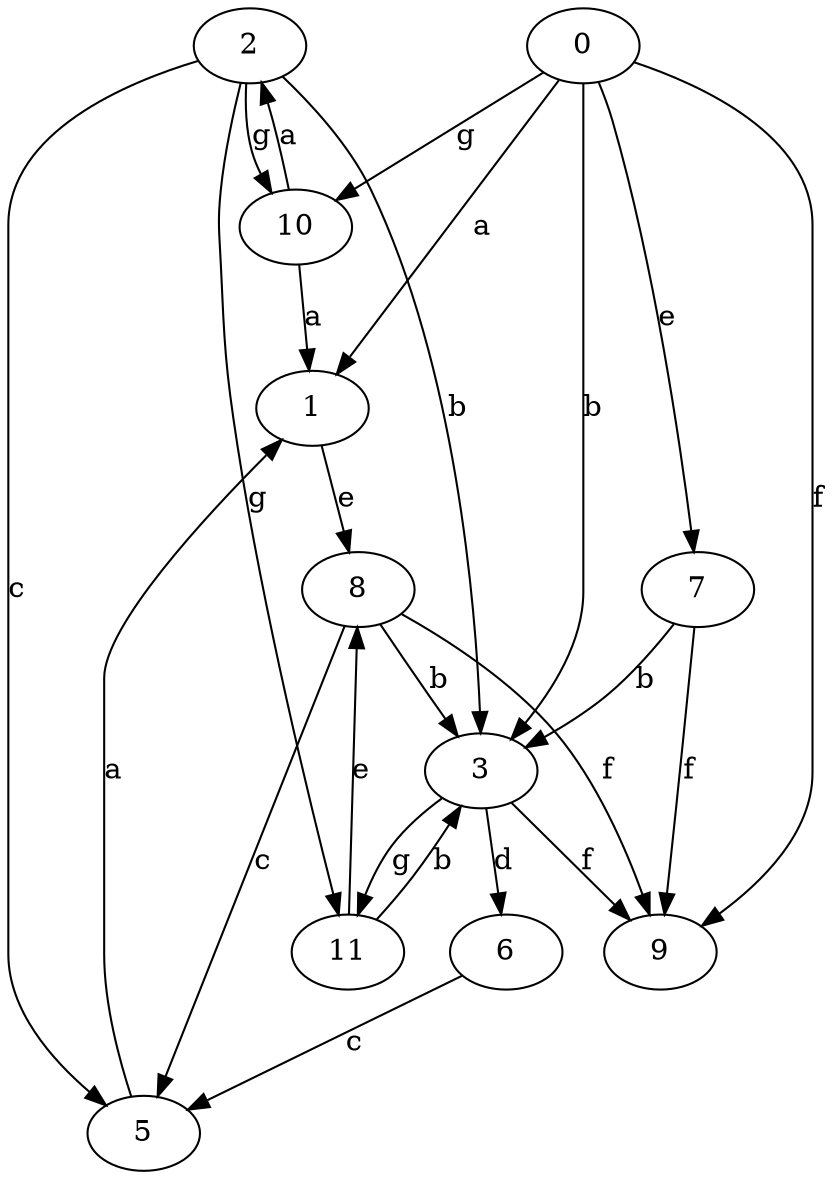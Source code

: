 strict digraph  {
1;
2;
3;
5;
6;
7;
8;
9;
0;
10;
11;
1 -> 8  [label=e];
2 -> 3  [label=b];
2 -> 5  [label=c];
2 -> 10  [label=g];
2 -> 11  [label=g];
3 -> 6  [label=d];
3 -> 9  [label=f];
3 -> 11  [label=g];
5 -> 1  [label=a];
6 -> 5  [label=c];
7 -> 3  [label=b];
7 -> 9  [label=f];
8 -> 3  [label=b];
8 -> 5  [label=c];
8 -> 9  [label=f];
0 -> 1  [label=a];
0 -> 3  [label=b];
0 -> 7  [label=e];
0 -> 9  [label=f];
0 -> 10  [label=g];
10 -> 1  [label=a];
10 -> 2  [label=a];
11 -> 3  [label=b];
11 -> 8  [label=e];
}
